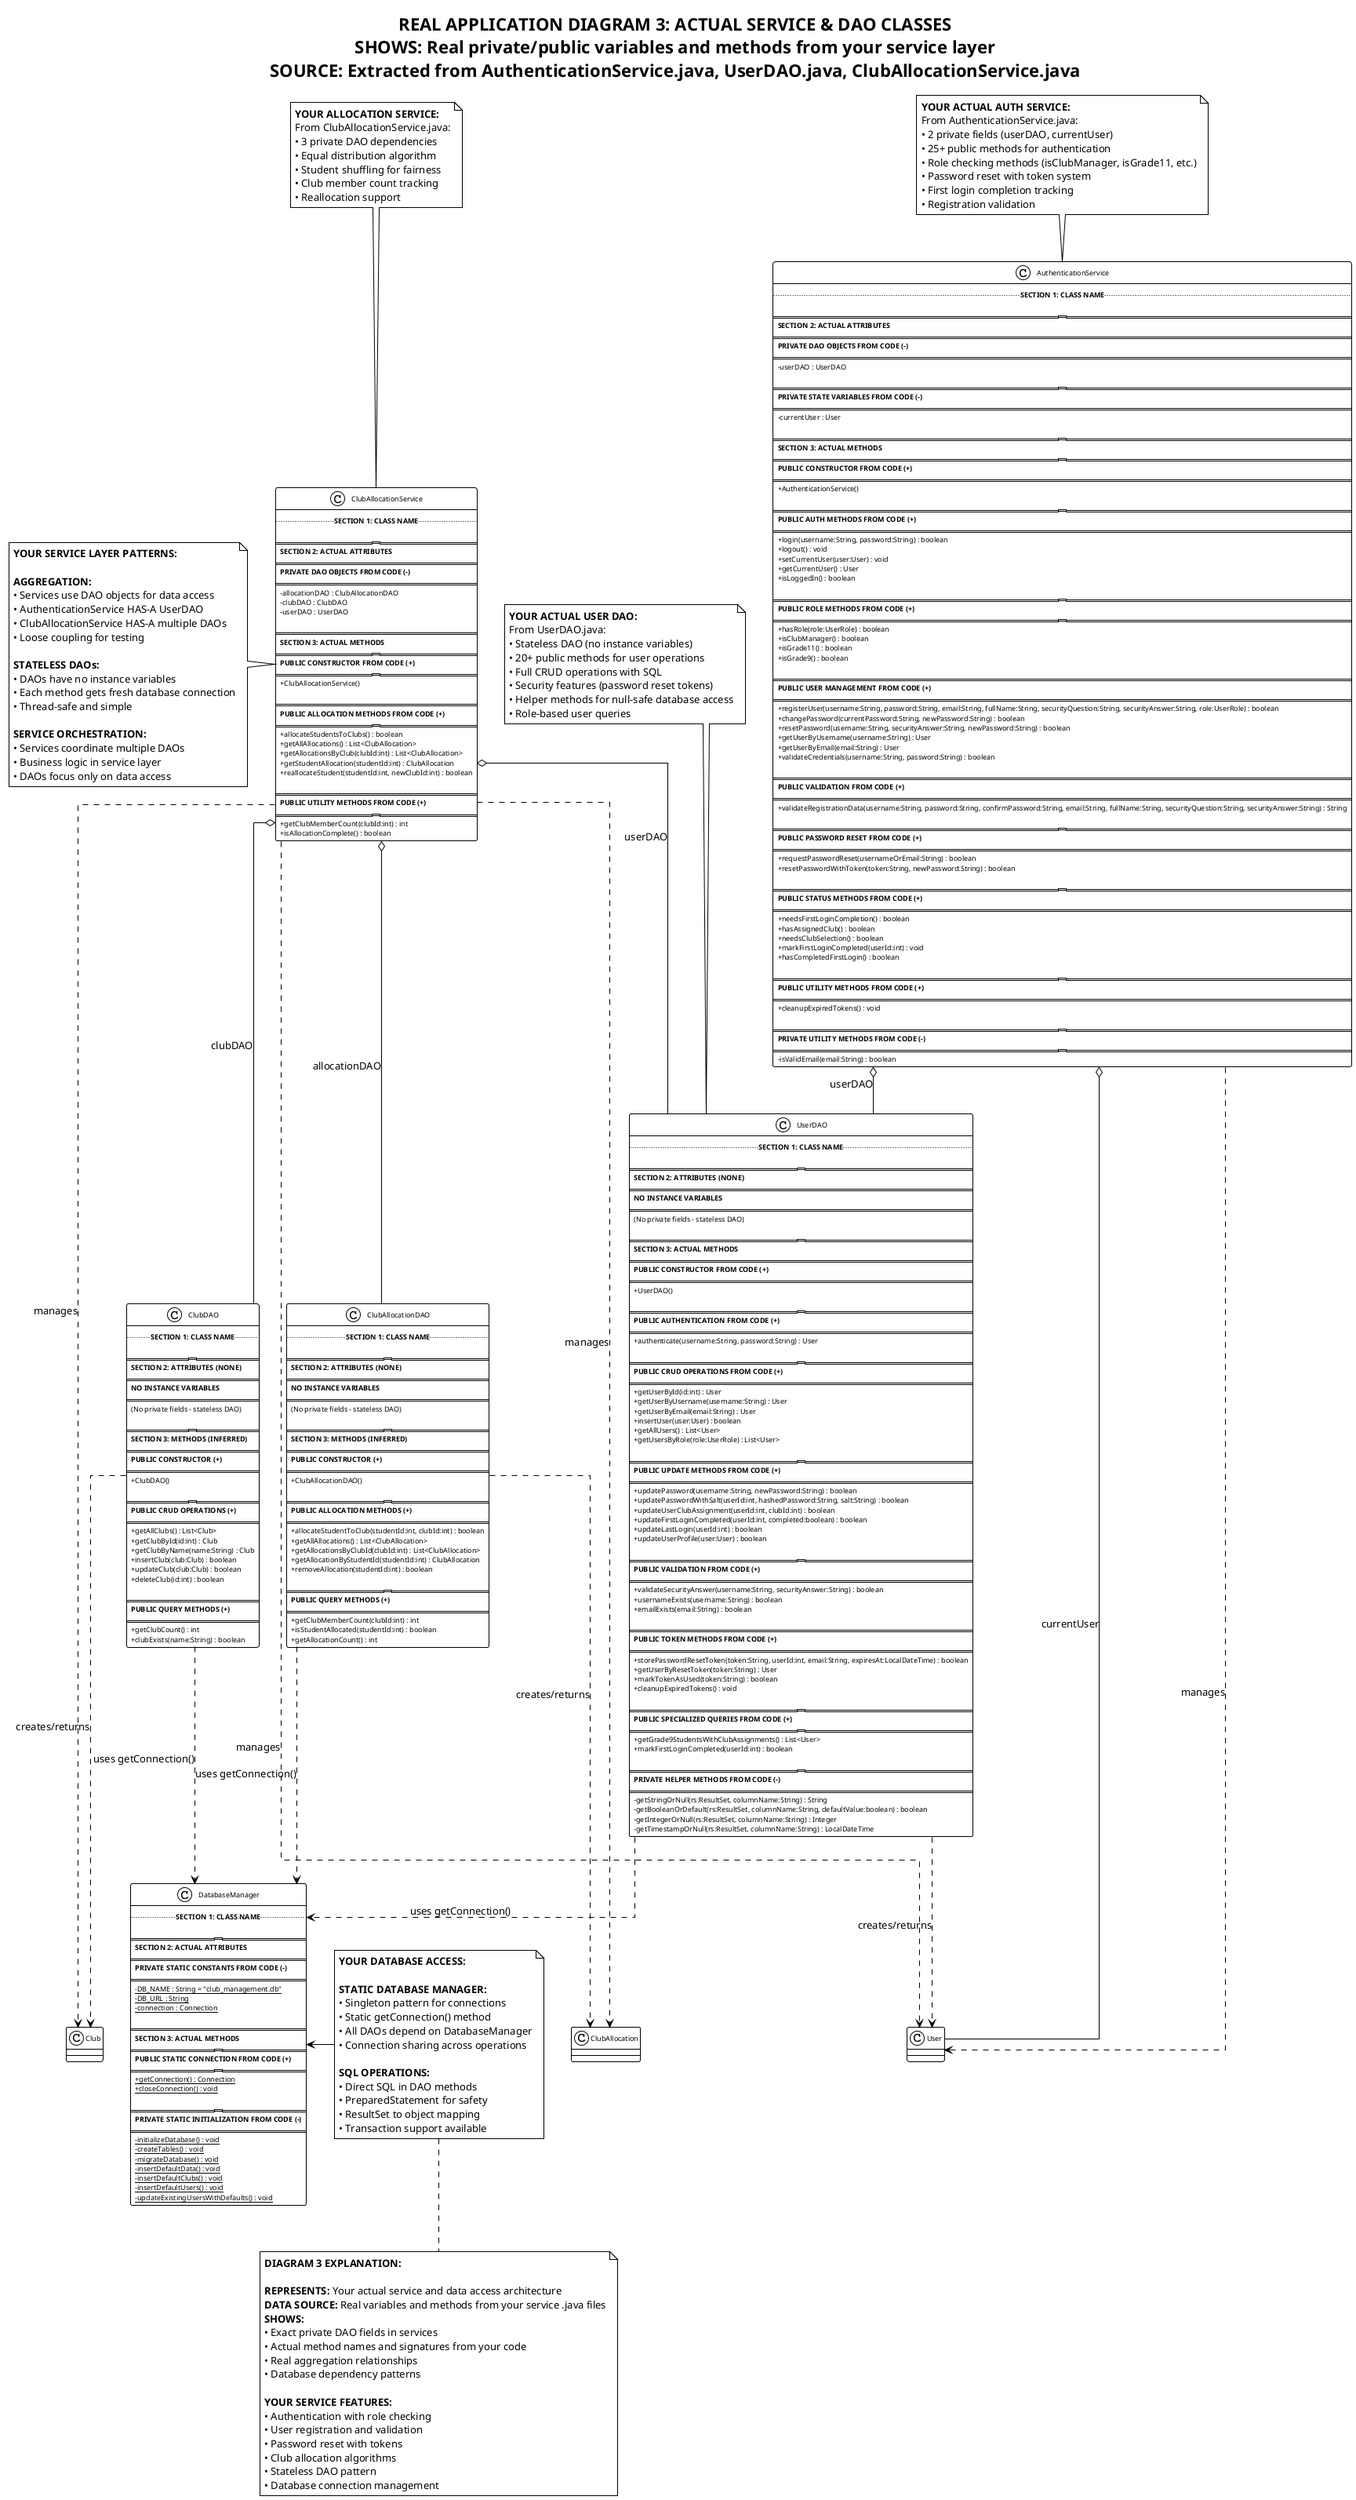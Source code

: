 @startuml Real Application Diagram 3 - Service and DAO Classes from Actual Code

!theme plain
skinparam classAttributeIconSize 0
skinparam classFontSize 11
skinparam classAttributeFontSize 9
skinparam classOperationFontSize 9
skinparam linetype ortho

title **REAL APPLICATION DIAGRAM 3: ACTUAL SERVICE & DAO CLASSES**\n**SHOWS:** Real private/public variables and methods from your service layer\n**SOURCE:** Extracted from AuthenticationService.java, UserDAO.java, ClubAllocationService.java

class AuthenticationService {
  .. **SECTION 1: CLASS NAME** ..

  ====================================
  **SECTION 2: ACTUAL ATTRIBUTES**
  ====================================
  **PRIVATE DAO OBJECTS FROM CODE (-)**
  ====================================
  - userDAO : UserDAO

  ====================================
  **PRIVATE STATE VARIABLES FROM CODE (-)**
  ====================================
  - currentUser : User

  ====================================
  **SECTION 3: ACTUAL METHODS**
  ====================================
  **PUBLIC CONSTRUCTOR FROM CODE (+)**
  ====================================
  + AuthenticationService()

  ====================================
  **PUBLIC AUTH METHODS FROM CODE (+)**
  ====================================
  + login(username:String, password:String) : boolean
  + logout() : void
  + setCurrentUser(user:User) : void
  + getCurrentUser() : User
  + isLoggedIn() : boolean

  ====================================
  **PUBLIC ROLE METHODS FROM CODE (+)**
  ====================================
  + hasRole(role:UserRole) : boolean
  + isClubManager() : boolean
  + isGrade11() : boolean
  + isGrade9() : boolean

  ====================================
  **PUBLIC USER MANAGEMENT FROM CODE (+)**
  ====================================
  + registerUser(username:String, password:String, email:String, fullName:String, securityQuestion:String, securityAnswer:String, role:UserRole) : boolean
  + changePassword(currentPassword:String, newPassword:String) : boolean
  + resetPassword(username:String, securityAnswer:String, newPassword:String) : boolean
  + getUserByUsername(username:String) : User
  + getUserByEmail(email:String) : User
  + validateCredentials(username:String, password:String) : boolean

  ====================================
  **PUBLIC VALIDATION FROM CODE (+)**
  ====================================
  + validateRegistrationData(username:String, password:String, confirmPassword:String, email:String, fullName:String, securityQuestion:String, securityAnswer:String) : String

  ====================================
  **PUBLIC PASSWORD RESET FROM CODE (+)**
  ====================================
  + requestPasswordReset(usernameOrEmail:String) : boolean
  + resetPasswordWithToken(token:String, newPassword:String) : boolean

  ====================================
  **PUBLIC STATUS METHODS FROM CODE (+)**
  ====================================
  + needsFirstLoginCompletion() : boolean
  + hasAssignedClub() : boolean
  + needsClubSelection() : boolean
  + markFirstLoginCompleted(userId:int) : void
  + hasCompletedFirstLogin() : boolean

  ====================================
  **PUBLIC UTILITY METHODS FROM CODE (+)**
  ====================================
  + cleanupExpiredTokens() : void

  ====================================
  **PRIVATE UTILITY METHODS FROM CODE (-)**
  ====================================
  - isValidEmail(email:String) : boolean
}

class ClubAllocationService {
  .. **SECTION 1: CLASS NAME** ..

  ====================================
  **SECTION 2: ACTUAL ATTRIBUTES**
  ====================================
  **PRIVATE DAO OBJECTS FROM CODE (-)**
  ====================================
  - allocationDAO : ClubAllocationDAO
  - clubDAO : ClubDAO
  - userDAO : UserDAO

  ====================================
  **SECTION 3: ACTUAL METHODS**
  ====================================
  **PUBLIC CONSTRUCTOR FROM CODE (+)**
  ====================================
  + ClubAllocationService()

  ====================================
  **PUBLIC ALLOCATION METHODS FROM CODE (+)**
  ====================================
  + allocateStudentsToClubs() : boolean
  + getAllAllocations() : List<ClubAllocation>
  + getAllocationsByClub(clubId:int) : List<ClubAllocation>
  + getStudentAllocation(studentId:int) : ClubAllocation
  + reallocateStudent(studentId:int, newClubId:int) : boolean

  ====================================
  **PUBLIC UTILITY METHODS FROM CODE (+)**
  ====================================
  + getClubMemberCount(clubId:int) : int
  + isAllocationComplete() : boolean
}

class UserDAO {
  .. **SECTION 1: CLASS NAME** ..

  ====================================
  **SECTION 2: ATTRIBUTES (NONE)**
  ====================================
  **NO INSTANCE VARIABLES**
  ====================================
  (No private fields - stateless DAO)

  ====================================
  **SECTION 3: ACTUAL METHODS**
  ====================================
  **PUBLIC CONSTRUCTOR FROM CODE (+)**
  ====================================
  + UserDAO()

  ====================================
  **PUBLIC AUTHENTICATION FROM CODE (+)**
  ====================================
  + authenticate(username:String, password:String) : User

  ====================================
  **PUBLIC CRUD OPERATIONS FROM CODE (+)**
  ====================================
  + getUserById(id:int) : User
  + getUserByUsername(username:String) : User
  + getUserByEmail(email:String) : User
  + insertUser(user:User) : boolean
  + getAllUsers() : List<User>
  + getUsersByRole(role:UserRole) : List<User>

  ====================================
  **PUBLIC UPDATE METHODS FROM CODE (+)**
  ====================================
  + updatePassword(username:String, newPassword:String) : boolean
  + updatePasswordWithSalt(userId:int, hashedPassword:String, salt:String) : boolean
  + updateUserClubAssignment(userId:int, clubId:int) : boolean
  + updateFirstLoginCompleted(userId:int, completed:boolean) : boolean
  + updateLastLogin(userId:int) : boolean
  + updateUserProfile(user:User) : boolean

  ====================================
  **PUBLIC VALIDATION FROM CODE (+)**
  ====================================
  + validateSecurityAnswer(username:String, securityAnswer:String) : boolean
  + usernameExists(username:String) : boolean
  + emailExists(email:String) : boolean

  ====================================
  **PUBLIC TOKEN METHODS FROM CODE (+)**
  ====================================
  + storePasswordResetToken(token:String, userId:int, email:String, expiresAt:LocalDateTime) : boolean
  + getUserByResetToken(token:String) : User
  + markTokenAsUsed(token:String) : boolean
  + cleanupExpiredTokens() : void

  ====================================
  **PUBLIC SPECIALIZED QUERIES FROM CODE (+)**
  ====================================
  + getGrade9StudentsWithClubAssignments() : List<User>
  + markFirstLoginCompleted(userId:int) : boolean

  ====================================
  **PRIVATE HELPER METHODS FROM CODE (-)**
  ====================================
  - getStringOrNull(rs:ResultSet, columnName:String) : String
  - getBooleanOrDefault(rs:ResultSet, columnName:String, defaultValue:boolean) : boolean
  - getIntegerOrNull(rs:ResultSet, columnName:String) : Integer
  - getTimestampOrNull(rs:ResultSet, columnName:String) : LocalDateTime
}

class ClubDAO {
  .. **SECTION 1: CLASS NAME** ..

  ====================================
  **SECTION 2: ATTRIBUTES (NONE)**
  ====================================
  **NO INSTANCE VARIABLES**
  ====================================
  (No private fields - stateless DAO)

  ====================================
  **SECTION 3: METHODS (INFERRED)**
  ====================================
  **PUBLIC CONSTRUCTOR (+)**
  ====================================
  + ClubDAO()

  ====================================
  **PUBLIC CRUD OPERATIONS (+)**
  ====================================
  + getAllClubs() : List<Club>
  + getClubById(id:int) : Club
  + getClubByName(name:String) : Club
  + insertClub(club:Club) : boolean
  + updateClub(club:Club) : boolean
  + deleteClub(id:int) : boolean

  ====================================
  **PUBLIC QUERY METHODS (+)**
  ====================================
  + getClubCount() : int
  + clubExists(name:String) : boolean
}

class ClubAllocationDAO {
  .. **SECTION 1: CLASS NAME** ..

  ====================================
  **SECTION 2: ATTRIBUTES (NONE)**
  ====================================
  **NO INSTANCE VARIABLES**
  ====================================
  (No private fields - stateless DAO)

  ====================================
  **SECTION 3: METHODS (INFERRED)**
  ====================================
  **PUBLIC CONSTRUCTOR (+)**
  ====================================
  + ClubAllocationDAO()

  ====================================
  **PUBLIC ALLOCATION METHODS (+)**
  ====================================
  + allocateStudentToClub(studentId:int, clubId:int) : boolean
  + getAllAllocations() : List<ClubAllocation>
  + getAllocationsByClubId(clubId:int) : List<ClubAllocation>
  + getAllocationByStudentId(studentId:int) : ClubAllocation
  + removeAllocation(studentId:int) : boolean

  ====================================
  **PUBLIC QUERY METHODS (+)**
  ====================================
  + getClubMemberCount(clubId:int) : int
  + isStudentAllocated(studentId:int) : boolean
  + getAllocationCount() : int
}

class DatabaseManager {
  .. **SECTION 1: CLASS NAME** ..

  ====================================
  **SECTION 2: ACTUAL ATTRIBUTES**
  ====================================
  **PRIVATE STATIC CONSTANTS FROM CODE (-)**
  ====================================
  - {static} DB_NAME : String = "club_management.db"
  - {static} DB_URL : String
  - {static} connection : Connection

  ====================================
  **SECTION 3: ACTUAL METHODS**
  ====================================
  **PUBLIC STATIC CONNECTION FROM CODE (+)**
  ====================================
  + {static} getConnection() : Connection
  + {static} closeConnection() : void

  ====================================
  **PRIVATE STATIC INITIALIZATION FROM CODE (-)**
  ====================================
  - {static} initializeDatabase() : void
  - {static} createTables() : void
  - {static} migrateDatabase() : void
  - {static} insertDefaultData() : void
  - {static} insertDefaultClubs() : void
  - {static} insertDefaultUsers() : void
  - {static} updateExistingUsersWithDefaults() : void
}

' ==========================================
' ACTUAL AGGREGATION FROM YOUR CODE
' ==========================================

AuthenticationService o-- UserDAO : "userDAO"
ClubAllocationService o-- ClubAllocationDAO : "allocationDAO"
ClubAllocationService o-- ClubDAO : "clubDAO"
ClubAllocationService o-- UserDAO : "userDAO"

AuthenticationService o-- User : "currentUser"

' ==========================================
' ACTUAL DEPENDENCIES FROM YOUR CODE
' ==========================================

UserDAO ..> DatabaseManager : "uses getConnection()"
ClubDAO ..> DatabaseManager : "uses getConnection()"
ClubAllocationDAO ..> DatabaseManager : "uses getConnection()"

AuthenticationService ..> User : "manages"
ClubAllocationService ..> ClubAllocation : "manages"
ClubAllocationService ..> Club : "manages"
ClubAllocationService ..> User : "manages"

UserDAO ..> User : "creates/returns"
ClubDAO ..> Club : "creates/returns"
ClubAllocationDAO ..> ClubAllocation : "creates/returns"

' ==========================================
' NOTES ABOUT YOUR ACTUAL SERVICE CODE
' ==========================================

note top of AuthenticationService
  **YOUR ACTUAL AUTH SERVICE:**
  From AuthenticationService.java:
  • 2 private fields (userDAO, currentUser)
  • 25+ public methods for authentication
  • Role checking methods (isClubManager, isGrade11, etc.)
  • Password reset with token system
  • First login completion tracking
  • Registration validation
end note

note top of UserDAO
  **YOUR ACTUAL USER DAO:**
  From UserDAO.java:
  • Stateless DAO (no instance variables)
  • 20+ public methods for user operations
  • Full CRUD operations with SQL
  • Security features (password reset tokens)
  • Helper methods for null-safe database access
  • Role-based user queries
end note

note top of ClubAllocationService
  **YOUR ALLOCATION SERVICE:**
  From ClubAllocationService.java:
  • 3 private DAO dependencies
  • Equal distribution algorithm
  • Student shuffling for fairness
  • Club member count tracking
  • Reallocation support
end note

note as ServicePatterns
  **YOUR SERVICE LAYER PATTERNS:**

  **AGGREGATION:**
  • Services use DAO objects for data access
  • AuthenticationService HAS-A UserDAO
  • ClubAllocationService HAS-A multiple DAOs
  • Loose coupling for testing

  **STATELESS DAOs:**
  • DAOs have no instance variables
  • Each method gets fresh database connection
  • Thread-safe and simple

  **SERVICE ORCHESTRATION:**
  • Services coordinate multiple DAOs
  • Business logic in service layer
  • DAOs focus only on data access
end note

note as DatabaseAccess
  **YOUR DATABASE ACCESS:**

  **STATIC DATABASE MANAGER:**
  • Singleton pattern for connections
  • Static getConnection() method
  • All DAOs depend on DatabaseManager
  • Connection sharing across operations

  **SQL OPERATIONS:**
  • Direct SQL in DAO methods
  • PreparedStatement for safety
  • ResultSet to object mapping
  • Transaction support available
end note

ServicePatterns -right-> ClubAllocationService
DatabaseAccess -left-> DatabaseManager

note bottom
  **DIAGRAM 3 EXPLANATION:**

  **REPRESENTS:** Your actual service and data access architecture
  **DATA SOURCE:** Real variables and methods from your service .java files
  **SHOWS:**
  • Exact private DAO fields in services
  • Actual method names and signatures from your code
  • Real aggregation relationships
  • Database dependency patterns

  **YOUR SERVICE FEATURES:**
  • Authentication with role checking
  • User registration and validation
  • Password reset with tokens
  • Club allocation algorithms
  • Stateless DAO pattern
  • Database connection management
end note

@enduml